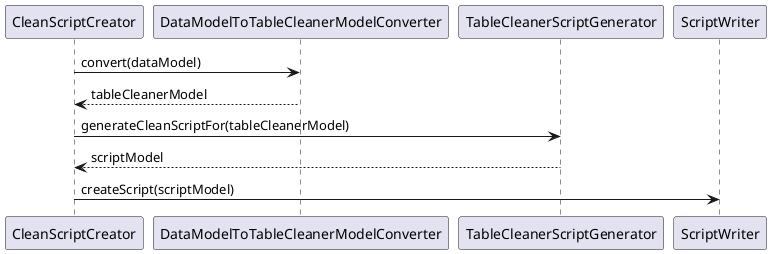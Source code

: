 @startuml

CleanScriptCreator -> DataModelToTableCleanerModelConverter : convert(dataModel)
CleanScriptCreator <-- DataModelToTableCleanerModelConverter : tableCleanerModel

CleanScriptCreator -> TableCleanerScriptGenerator : generateCleanScriptFor(tableCleanerModel)
CleanScriptCreator <-- TableCleanerScriptGenerator : scriptModel

CleanScriptCreator -> ScriptWriter : createScript(scriptModel)

@enduml